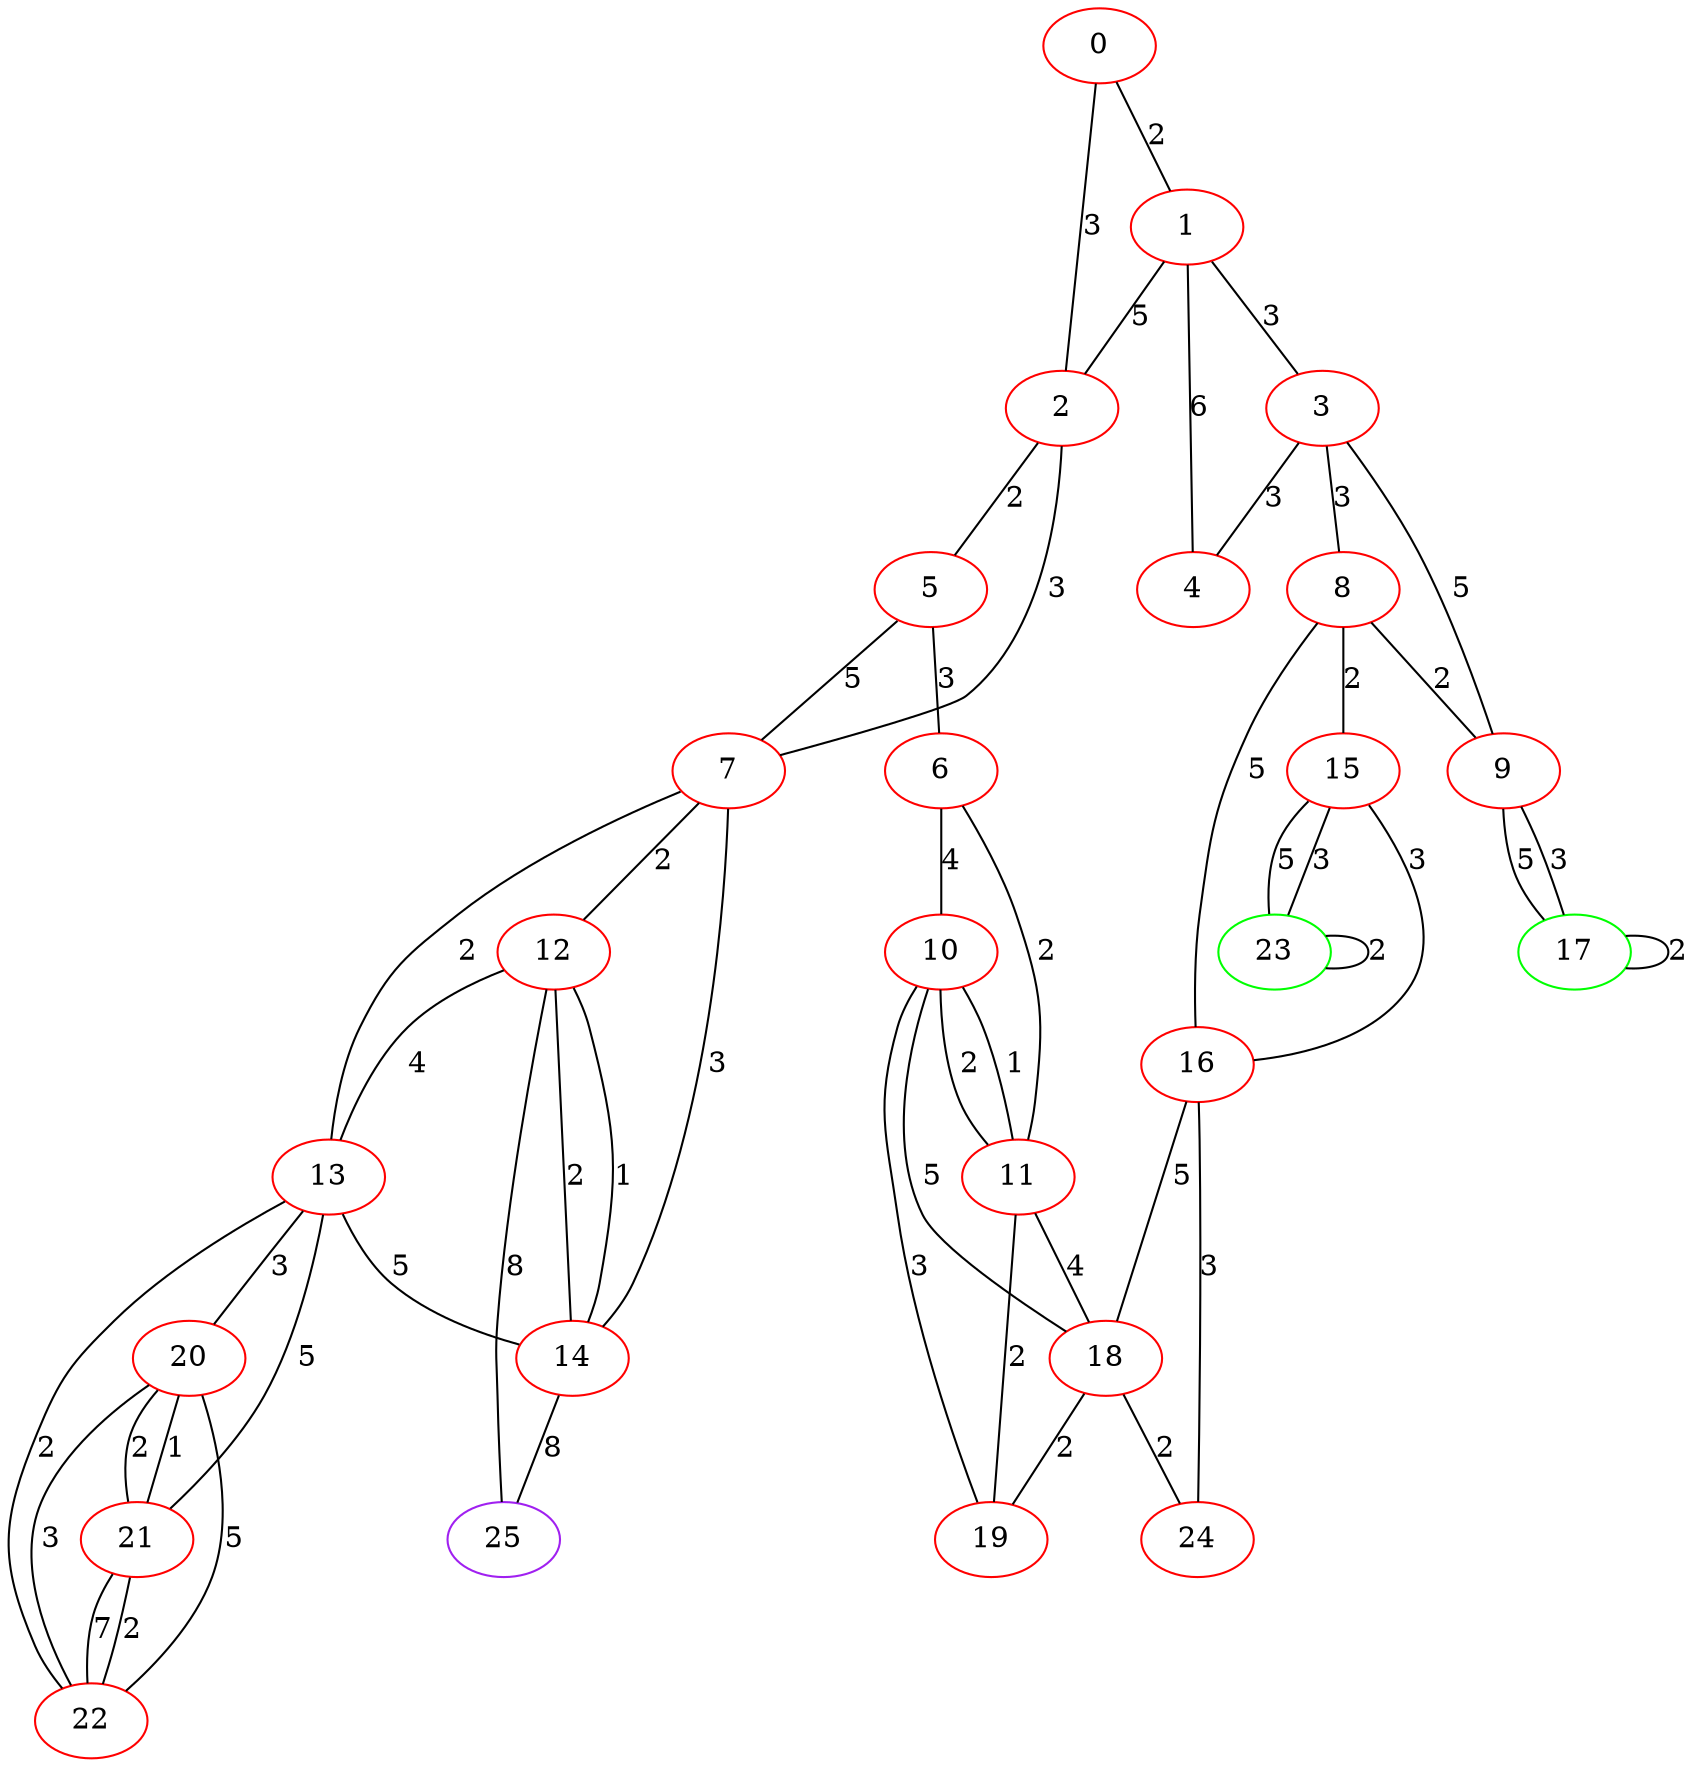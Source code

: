 graph "" {
0 [color=red, weight=1];
1 [color=red, weight=1];
2 [color=red, weight=1];
3 [color=red, weight=1];
4 [color=red, weight=1];
5 [color=red, weight=1];
6 [color=red, weight=1];
7 [color=red, weight=1];
8 [color=red, weight=1];
9 [color=red, weight=1];
10 [color=red, weight=1];
11 [color=red, weight=1];
12 [color=red, weight=1];
13 [color=red, weight=1];
14 [color=red, weight=1];
15 [color=red, weight=1];
16 [color=red, weight=1];
17 [color=green, weight=2];
18 [color=red, weight=1];
19 [color=red, weight=1];
20 [color=red, weight=1];
21 [color=red, weight=1];
22 [color=red, weight=1];
23 [color=green, weight=2];
24 [color=red, weight=1];
25 [color=purple, weight=4];
0 -- 1  [key=0, label=2];
0 -- 2  [key=0, label=3];
1 -- 2  [key=0, label=5];
1 -- 3  [key=0, label=3];
1 -- 4  [key=0, label=6];
2 -- 5  [key=0, label=2];
2 -- 7  [key=0, label=3];
3 -- 8  [key=0, label=3];
3 -- 4  [key=0, label=3];
3 -- 9  [key=0, label=5];
5 -- 6  [key=0, label=3];
5 -- 7  [key=0, label=5];
6 -- 10  [key=0, label=4];
6 -- 11  [key=0, label=2];
7 -- 12  [key=0, label=2];
7 -- 14  [key=0, label=3];
7 -- 13  [key=0, label=2];
8 -- 16  [key=0, label=5];
8 -- 9  [key=0, label=2];
8 -- 15  [key=0, label=2];
9 -- 17  [key=0, label=3];
9 -- 17  [key=1, label=5];
10 -- 19  [key=0, label=3];
10 -- 18  [key=0, label=5];
10 -- 11  [key=0, label=1];
10 -- 11  [key=1, label=2];
11 -- 19  [key=0, label=2];
11 -- 18  [key=0, label=4];
12 -- 25  [key=0, label=8];
12 -- 13  [key=0, label=4];
12 -- 14  [key=0, label=2];
12 -- 14  [key=1, label=1];
13 -- 14  [key=0, label=5];
13 -- 20  [key=0, label=3];
13 -- 21  [key=0, label=5];
13 -- 22  [key=0, label=2];
14 -- 25  [key=0, label=8];
15 -- 16  [key=0, label=3];
15 -- 23  [key=0, label=5];
15 -- 23  [key=1, label=3];
16 -- 24  [key=0, label=3];
16 -- 18  [key=0, label=5];
17 -- 17  [key=0, label=2];
18 -- 19  [key=0, label=2];
18 -- 24  [key=0, label=2];
20 -- 22  [key=0, label=5];
20 -- 22  [key=1, label=3];
20 -- 21  [key=0, label=2];
20 -- 21  [key=1, label=1];
21 -- 22  [key=0, label=7];
21 -- 22  [key=1, label=2];
23 -- 23  [key=0, label=2];
}
